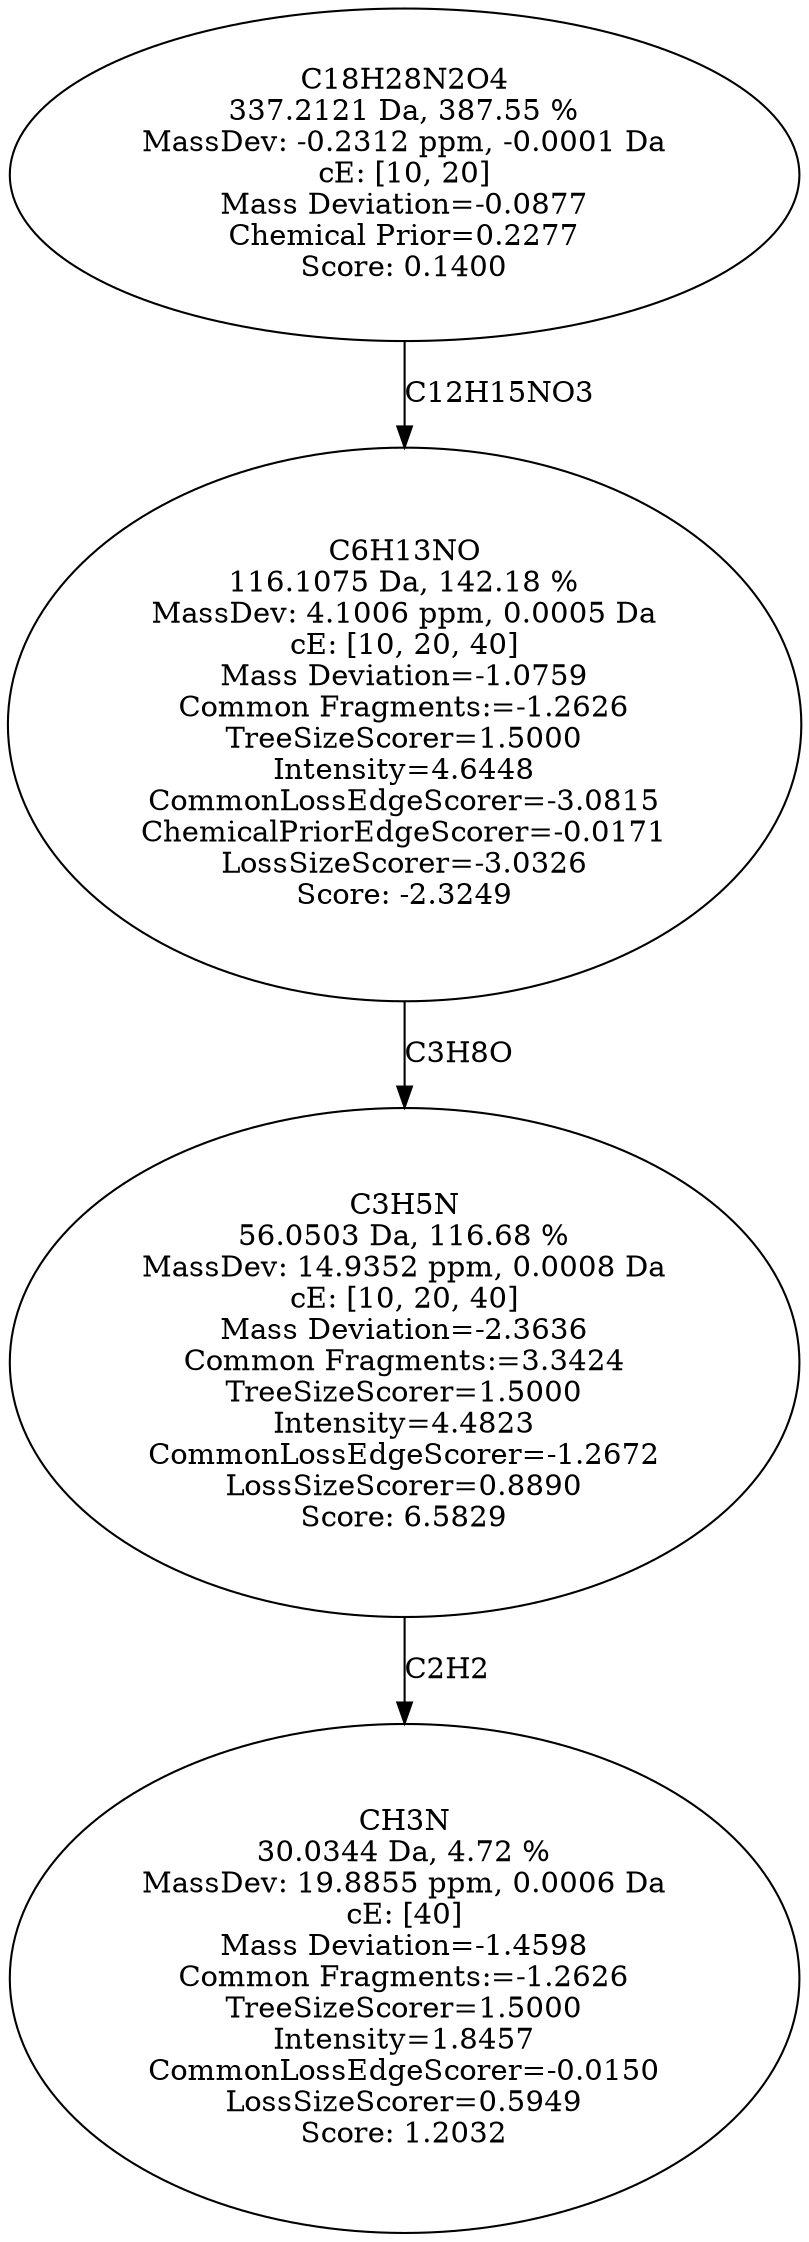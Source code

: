 strict digraph {
v1 [label="CH3N\n30.0344 Da, 4.72 %\nMassDev: 19.8855 ppm, 0.0006 Da\ncE: [40]\nMass Deviation=-1.4598\nCommon Fragments:=-1.2626\nTreeSizeScorer=1.5000\nIntensity=1.8457\nCommonLossEdgeScorer=-0.0150\nLossSizeScorer=0.5949\nScore: 1.2032"];
v2 [label="C3H5N\n56.0503 Da, 116.68 %\nMassDev: 14.9352 ppm, 0.0008 Da\ncE: [10, 20, 40]\nMass Deviation=-2.3636\nCommon Fragments:=3.3424\nTreeSizeScorer=1.5000\nIntensity=4.4823\nCommonLossEdgeScorer=-1.2672\nLossSizeScorer=0.8890\nScore: 6.5829"];
v3 [label="C6H13NO\n116.1075 Da, 142.18 %\nMassDev: 4.1006 ppm, 0.0005 Da\ncE: [10, 20, 40]\nMass Deviation=-1.0759\nCommon Fragments:=-1.2626\nTreeSizeScorer=1.5000\nIntensity=4.6448\nCommonLossEdgeScorer=-3.0815\nChemicalPriorEdgeScorer=-0.0171\nLossSizeScorer=-3.0326\nScore: -2.3249"];
v4 [label="C18H28N2O4\n337.2121 Da, 387.55 %\nMassDev: -0.2312 ppm, -0.0001 Da\ncE: [10, 20]\nMass Deviation=-0.0877\nChemical Prior=0.2277\nScore: 0.1400"];
v2 -> v1 [label="C2H2"];
v3 -> v2 [label="C3H8O"];
v4 -> v3 [label="C12H15NO3"];
}
